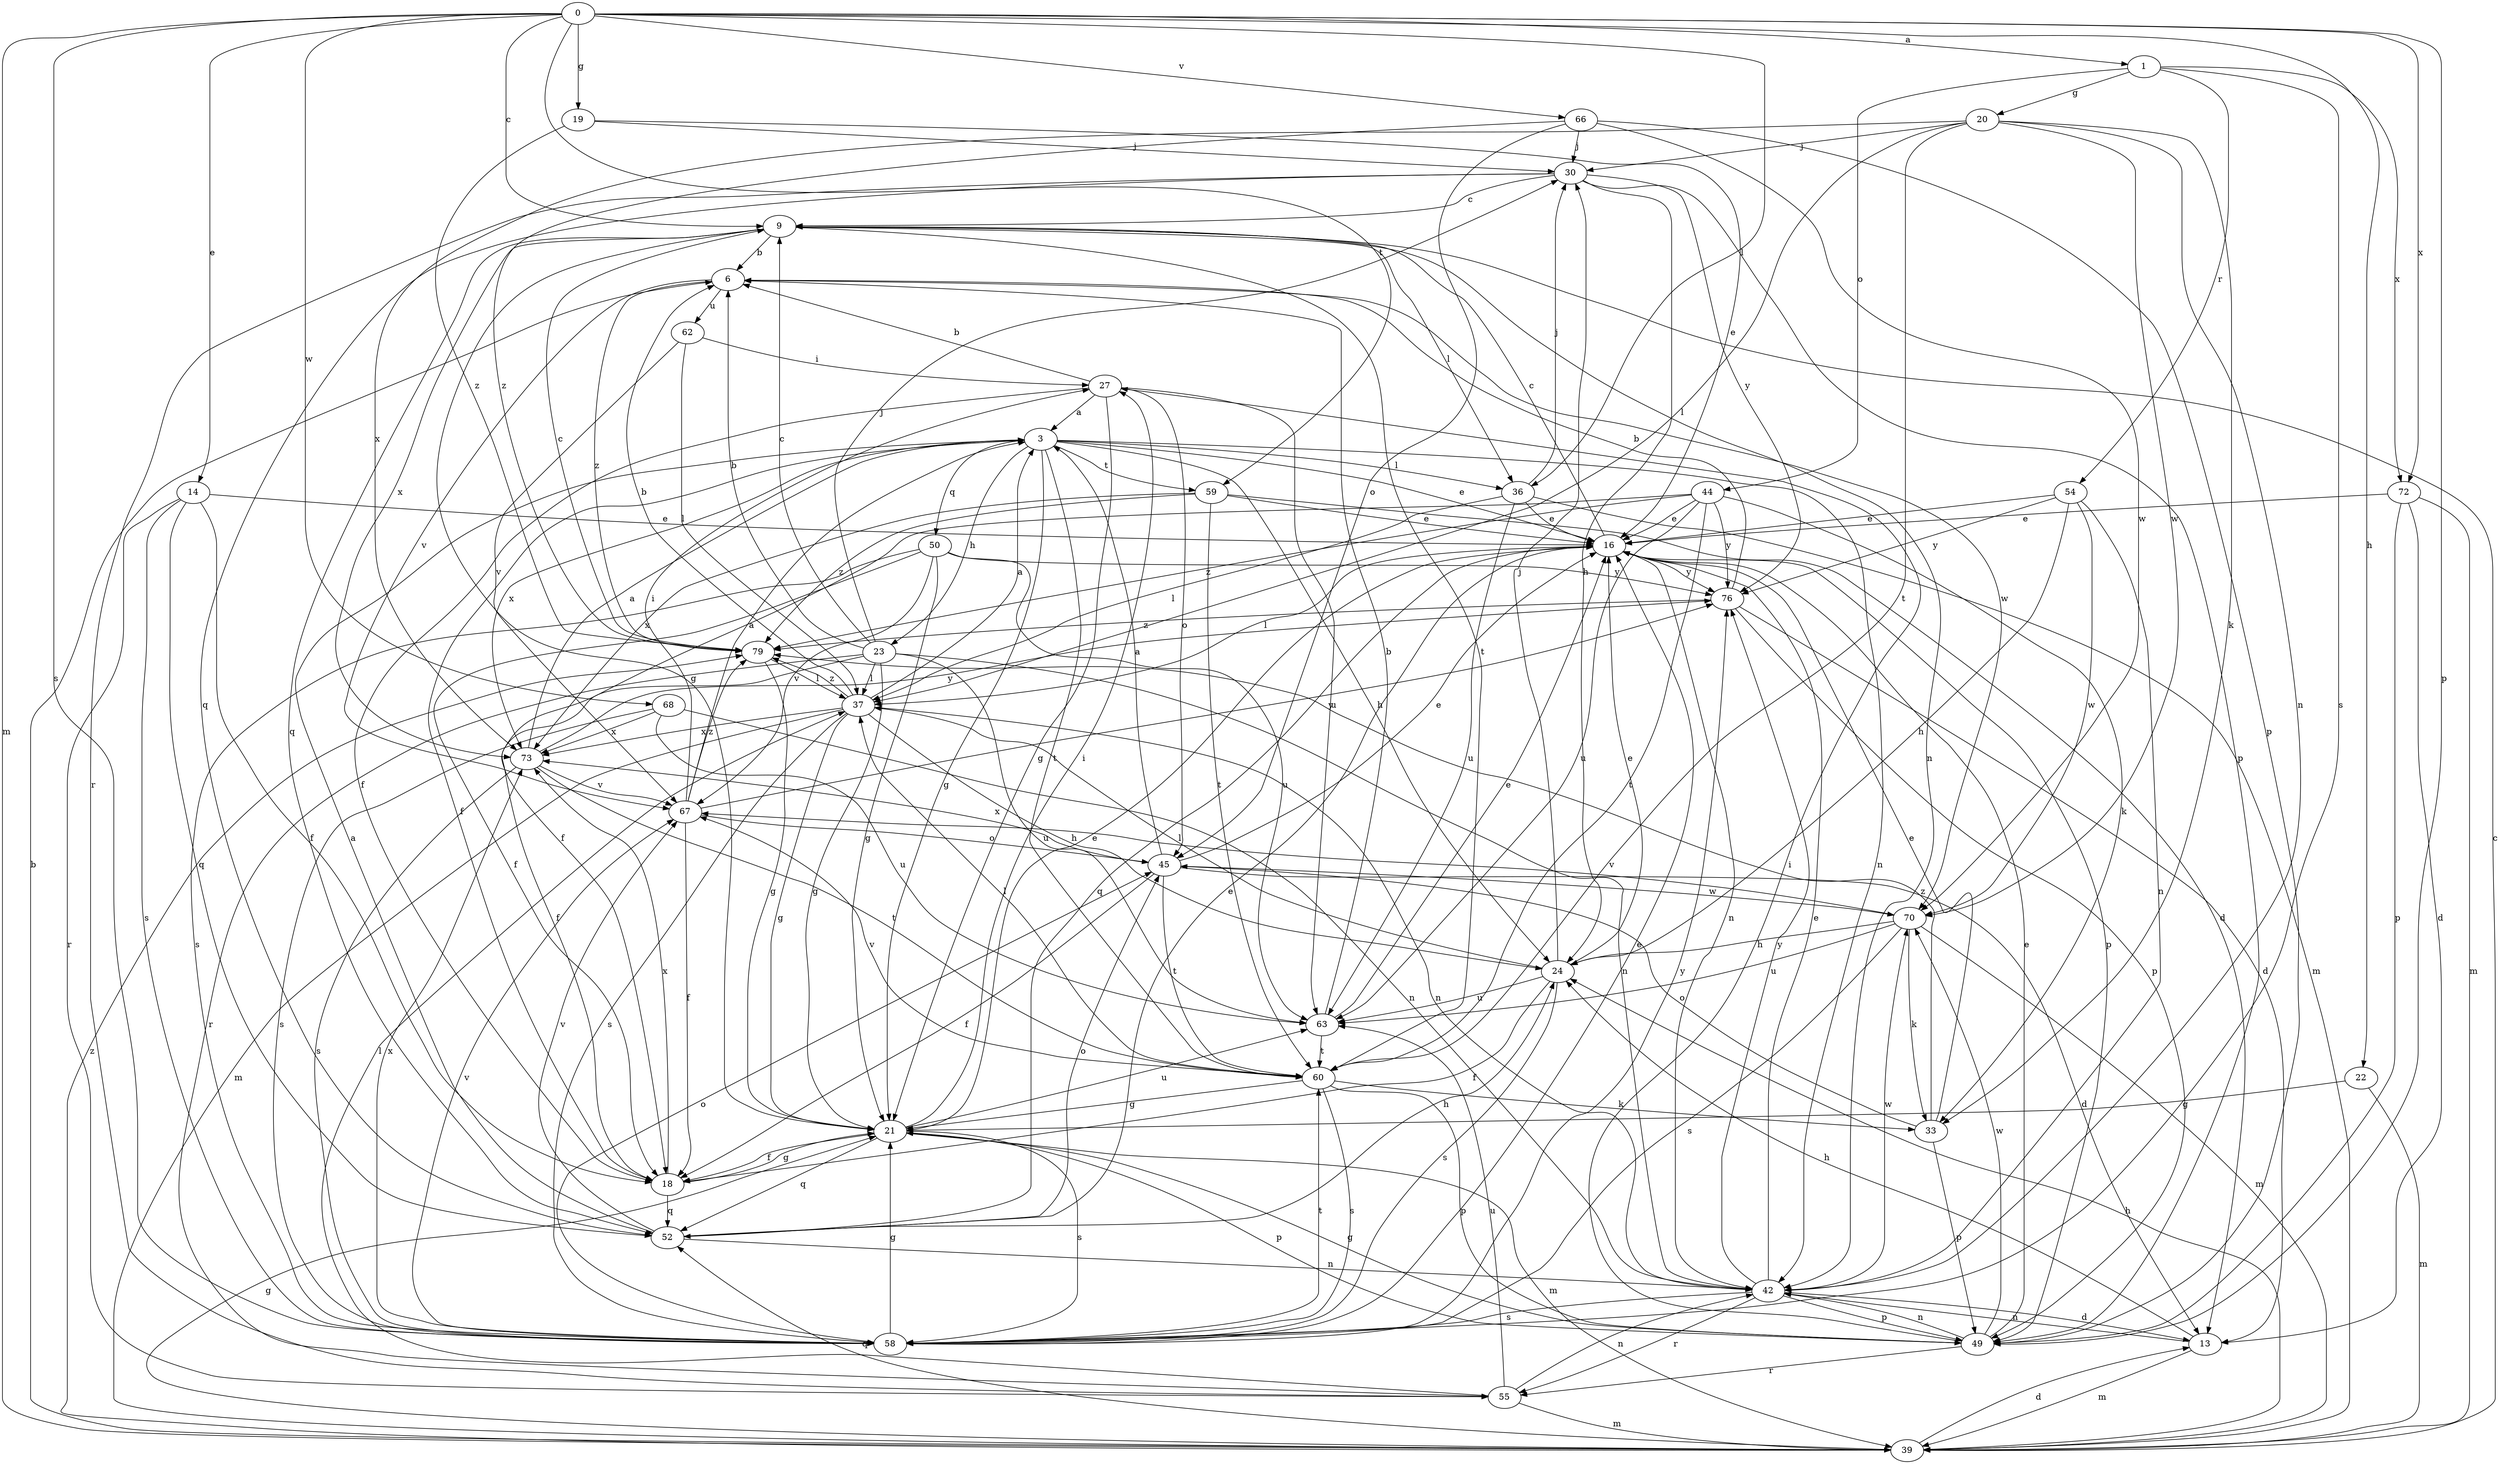 strict digraph  {
0;
1;
3;
6;
9;
13;
14;
16;
18;
19;
20;
21;
22;
23;
24;
27;
30;
33;
36;
37;
39;
42;
44;
45;
49;
50;
52;
54;
55;
58;
59;
60;
62;
63;
66;
67;
68;
70;
72;
73;
76;
79;
0 -> 1  [label=a];
0 -> 9  [label=c];
0 -> 14  [label=e];
0 -> 19  [label=g];
0 -> 22  [label=h];
0 -> 36  [label=l];
0 -> 39  [label=m];
0 -> 49  [label=p];
0 -> 58  [label=s];
0 -> 59  [label=t];
0 -> 66  [label=v];
0 -> 68  [label=w];
0 -> 72  [label=x];
1 -> 20  [label=g];
1 -> 44  [label=o];
1 -> 54  [label=r];
1 -> 58  [label=s];
1 -> 72  [label=x];
3 -> 16  [label=e];
3 -> 18  [label=f];
3 -> 21  [label=g];
3 -> 23  [label=h];
3 -> 24  [label=h];
3 -> 36  [label=l];
3 -> 42  [label=n];
3 -> 50  [label=q];
3 -> 59  [label=t];
3 -> 60  [label=t];
3 -> 73  [label=x];
6 -> 62  [label=u];
6 -> 67  [label=v];
6 -> 70  [label=w];
6 -> 79  [label=z];
9 -> 6  [label=b];
9 -> 21  [label=g];
9 -> 36  [label=l];
9 -> 42  [label=n];
9 -> 52  [label=q];
9 -> 60  [label=t];
9 -> 73  [label=x];
13 -> 24  [label=h];
13 -> 39  [label=m];
13 -> 42  [label=n];
14 -> 16  [label=e];
14 -> 18  [label=f];
14 -> 52  [label=q];
14 -> 55  [label=r];
14 -> 58  [label=s];
16 -> 9  [label=c];
16 -> 37  [label=l];
16 -> 42  [label=n];
16 -> 49  [label=p];
16 -> 52  [label=q];
16 -> 76  [label=y];
18 -> 21  [label=g];
18 -> 52  [label=q];
18 -> 73  [label=x];
19 -> 16  [label=e];
19 -> 30  [label=j];
19 -> 79  [label=z];
20 -> 30  [label=j];
20 -> 33  [label=k];
20 -> 37  [label=l];
20 -> 42  [label=n];
20 -> 60  [label=t];
20 -> 70  [label=w];
20 -> 73  [label=x];
21 -> 16  [label=e];
21 -> 18  [label=f];
21 -> 27  [label=i];
21 -> 39  [label=m];
21 -> 49  [label=p];
21 -> 52  [label=q];
21 -> 58  [label=s];
21 -> 63  [label=u];
22 -> 21  [label=g];
22 -> 39  [label=m];
23 -> 6  [label=b];
23 -> 9  [label=c];
23 -> 18  [label=f];
23 -> 21  [label=g];
23 -> 30  [label=j];
23 -> 37  [label=l];
23 -> 42  [label=n];
23 -> 55  [label=r];
23 -> 63  [label=u];
24 -> 16  [label=e];
24 -> 18  [label=f];
24 -> 30  [label=j];
24 -> 37  [label=l];
24 -> 58  [label=s];
24 -> 63  [label=u];
27 -> 3  [label=a];
27 -> 6  [label=b];
27 -> 18  [label=f];
27 -> 21  [label=g];
27 -> 45  [label=o];
27 -> 63  [label=u];
30 -> 9  [label=c];
30 -> 24  [label=h];
30 -> 49  [label=p];
30 -> 52  [label=q];
30 -> 55  [label=r];
30 -> 76  [label=y];
33 -> 16  [label=e];
33 -> 45  [label=o];
33 -> 49  [label=p];
33 -> 79  [label=z];
36 -> 16  [label=e];
36 -> 30  [label=j];
36 -> 37  [label=l];
36 -> 39  [label=m];
36 -> 63  [label=u];
37 -> 3  [label=a];
37 -> 6  [label=b];
37 -> 21  [label=g];
37 -> 24  [label=h];
37 -> 39  [label=m];
37 -> 42  [label=n];
37 -> 58  [label=s];
37 -> 73  [label=x];
37 -> 79  [label=z];
39 -> 6  [label=b];
39 -> 9  [label=c];
39 -> 13  [label=d];
39 -> 21  [label=g];
39 -> 24  [label=h];
39 -> 52  [label=q];
39 -> 79  [label=z];
42 -> 13  [label=d];
42 -> 16  [label=e];
42 -> 49  [label=p];
42 -> 55  [label=r];
42 -> 58  [label=s];
42 -> 70  [label=w];
42 -> 76  [label=y];
44 -> 16  [label=e];
44 -> 18  [label=f];
44 -> 33  [label=k];
44 -> 60  [label=t];
44 -> 63  [label=u];
44 -> 76  [label=y];
44 -> 79  [label=z];
45 -> 3  [label=a];
45 -> 13  [label=d];
45 -> 16  [label=e];
45 -> 18  [label=f];
45 -> 60  [label=t];
45 -> 70  [label=w];
45 -> 73  [label=x];
49 -> 16  [label=e];
49 -> 21  [label=g];
49 -> 27  [label=i];
49 -> 42  [label=n];
49 -> 55  [label=r];
49 -> 70  [label=w];
50 -> 18  [label=f];
50 -> 21  [label=g];
50 -> 58  [label=s];
50 -> 63  [label=u];
50 -> 67  [label=v];
50 -> 76  [label=y];
52 -> 3  [label=a];
52 -> 16  [label=e];
52 -> 24  [label=h];
52 -> 42  [label=n];
52 -> 45  [label=o];
52 -> 67  [label=v];
54 -> 16  [label=e];
54 -> 24  [label=h];
54 -> 42  [label=n];
54 -> 70  [label=w];
54 -> 76  [label=y];
55 -> 37  [label=l];
55 -> 39  [label=m];
55 -> 42  [label=n];
55 -> 63  [label=u];
58 -> 16  [label=e];
58 -> 21  [label=g];
58 -> 45  [label=o];
58 -> 60  [label=t];
58 -> 67  [label=v];
58 -> 73  [label=x];
58 -> 76  [label=y];
59 -> 13  [label=d];
59 -> 16  [label=e];
59 -> 60  [label=t];
59 -> 73  [label=x];
59 -> 79  [label=z];
60 -> 21  [label=g];
60 -> 33  [label=k];
60 -> 37  [label=l];
60 -> 49  [label=p];
60 -> 58  [label=s];
60 -> 67  [label=v];
62 -> 27  [label=i];
62 -> 37  [label=l];
62 -> 67  [label=v];
63 -> 6  [label=b];
63 -> 16  [label=e];
63 -> 60  [label=t];
66 -> 30  [label=j];
66 -> 45  [label=o];
66 -> 49  [label=p];
66 -> 70  [label=w];
66 -> 79  [label=z];
67 -> 3  [label=a];
67 -> 18  [label=f];
67 -> 27  [label=i];
67 -> 45  [label=o];
67 -> 76  [label=y];
67 -> 79  [label=z];
68 -> 42  [label=n];
68 -> 58  [label=s];
68 -> 63  [label=u];
68 -> 73  [label=x];
70 -> 24  [label=h];
70 -> 33  [label=k];
70 -> 39  [label=m];
70 -> 58  [label=s];
70 -> 63  [label=u];
70 -> 67  [label=v];
72 -> 13  [label=d];
72 -> 16  [label=e];
72 -> 39  [label=m];
72 -> 49  [label=p];
73 -> 3  [label=a];
73 -> 58  [label=s];
73 -> 60  [label=t];
73 -> 67  [label=v];
73 -> 76  [label=y];
76 -> 6  [label=b];
76 -> 13  [label=d];
76 -> 49  [label=p];
76 -> 79  [label=z];
79 -> 9  [label=c];
79 -> 21  [label=g];
79 -> 37  [label=l];
}

